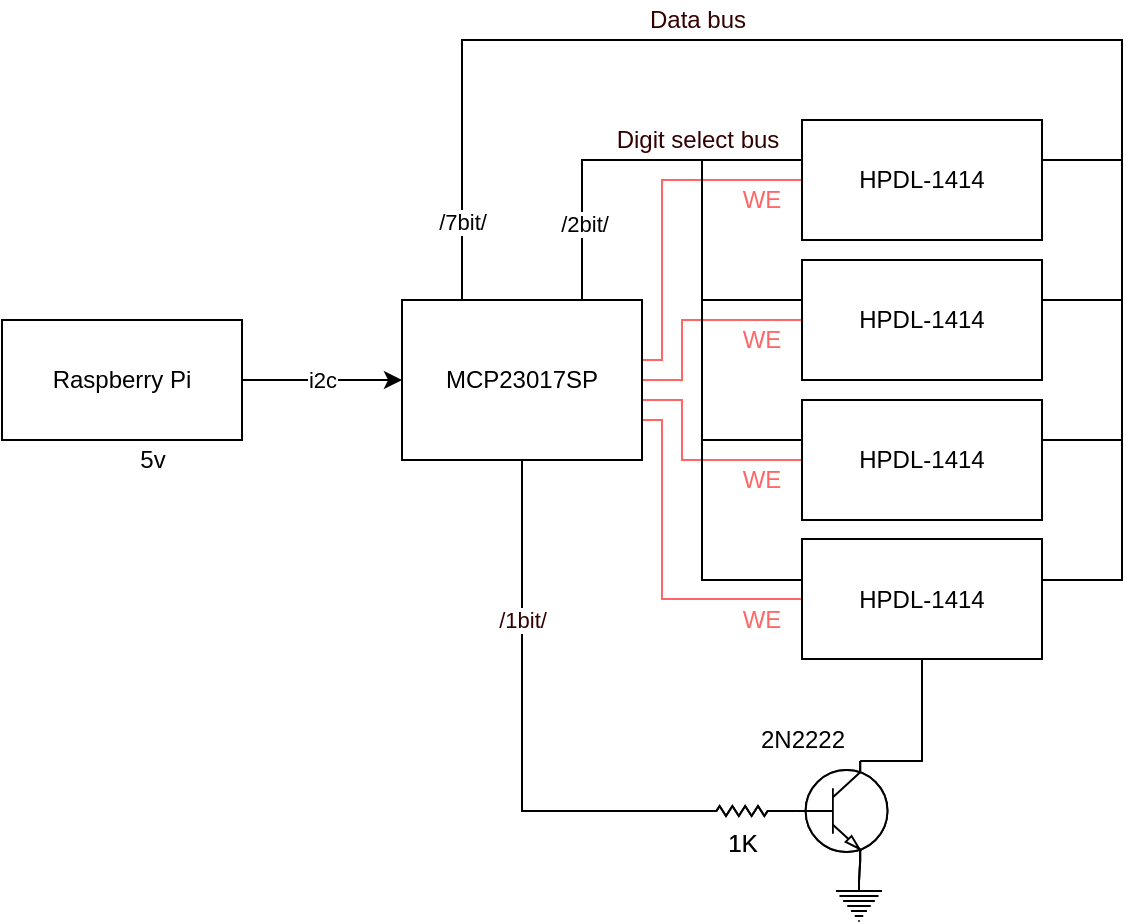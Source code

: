 <mxfile version="13.8.1" type="device"><diagram id="CV4lo7ORNBVSVEe5y04m" name="Page-1"><mxGraphModel dx="1185" dy="659" grid="1" gridSize="10" guides="1" tooltips="1" connect="1" arrows="1" fold="1" page="1" pageScale="1" pageWidth="827" pageHeight="1169" math="0" shadow="0"><root><mxCell id="0"/><mxCell id="1" parent="0"/><mxCell id="X6SDJI5_W9_YzzoQiDn3-7" value="Raspberry Pi" style="rounded=0;whiteSpace=wrap;html=1;" vertex="1" parent="1"><mxGeometry x="40" y="160" width="120" height="60" as="geometry"/></mxCell><mxCell id="X6SDJI5_W9_YzzoQiDn3-39" style="edgeStyle=orthogonalEdgeStyle;rounded=0;orthogonalLoop=1;jettySize=auto;html=1;exitX=0.25;exitY=0;exitDx=0;exitDy=0;entryX=1;entryY=0.25;entryDx=0;entryDy=0;endArrow=none;endFill=0;" edge="1" parent="1" source="X6SDJI5_W9_YzzoQiDn3-8" target="X6SDJI5_W9_YzzoQiDn3-31"><mxGeometry relative="1" as="geometry"><Array as="points"><mxPoint x="270" y="20"/><mxPoint x="600" y="20"/><mxPoint x="600" y="80"/><mxPoint x="560" y="80"/></Array></mxGeometry></mxCell><mxCell id="X6SDJI5_W9_YzzoQiDn3-52" value="/7bit/" style="edgeLabel;html=1;align=center;verticalAlign=middle;resizable=0;points=[];" vertex="1" connectable="0" parent="X6SDJI5_W9_YzzoQiDn3-39"><mxGeometry x="-0.882" relative="1" as="geometry"><mxPoint y="-6" as="offset"/></mxGeometry></mxCell><mxCell id="X6SDJI5_W9_YzzoQiDn3-43" style="edgeStyle=orthogonalEdgeStyle;rounded=0;orthogonalLoop=1;jettySize=auto;html=1;exitX=0.75;exitY=0;exitDx=0;exitDy=0;entryX=0;entryY=0.25;entryDx=0;entryDy=0;endArrow=none;endFill=0;" edge="1" parent="1" source="X6SDJI5_W9_YzzoQiDn3-8" target="X6SDJI5_W9_YzzoQiDn3-31"><mxGeometry relative="1" as="geometry"><Array as="points"><mxPoint x="330" y="80"/><mxPoint x="440" y="80"/></Array></mxGeometry></mxCell><mxCell id="X6SDJI5_W9_YzzoQiDn3-51" value="/2bit/" style="edgeLabel;html=1;align=center;verticalAlign=middle;resizable=0;points=[];" vertex="1" connectable="0" parent="X6SDJI5_W9_YzzoQiDn3-43"><mxGeometry x="-0.635" y="-1" relative="1" as="geometry"><mxPoint y="-4.4" as="offset"/></mxGeometry></mxCell><mxCell id="X6SDJI5_W9_YzzoQiDn3-53" style="edgeStyle=orthogonalEdgeStyle;rounded=0;orthogonalLoop=1;jettySize=auto;html=1;exitX=1;exitY=0.25;exitDx=0;exitDy=0;entryX=0;entryY=0.5;entryDx=0;entryDy=0;endArrow=none;endFill=0;strokeColor=#FF6666;" edge="1" parent="1" source="X6SDJI5_W9_YzzoQiDn3-8" target="X6SDJI5_W9_YzzoQiDn3-31"><mxGeometry relative="1" as="geometry"><Array as="points"><mxPoint x="360" y="180"/><mxPoint x="370" y="180"/><mxPoint x="370" y="90"/></Array></mxGeometry></mxCell><mxCell id="X6SDJI5_W9_YzzoQiDn3-55" style="edgeStyle=orthogonalEdgeStyle;rounded=0;orthogonalLoop=1;jettySize=auto;html=1;exitX=1;exitY=0.5;exitDx=0;exitDy=0;entryX=0;entryY=0.5;entryDx=0;entryDy=0;endArrow=none;endFill=0;strokeColor=#FF6666;" edge="1" parent="1" source="X6SDJI5_W9_YzzoQiDn3-8" target="X6SDJI5_W9_YzzoQiDn3-32"><mxGeometry relative="1" as="geometry"><Array as="points"><mxPoint x="380" y="190"/><mxPoint x="380" y="160"/></Array></mxGeometry></mxCell><mxCell id="X6SDJI5_W9_YzzoQiDn3-57" style="edgeStyle=orthogonalEdgeStyle;rounded=0;orthogonalLoop=1;jettySize=auto;html=1;exitX=1;exitY=0.75;exitDx=0;exitDy=0;entryX=0;entryY=0.5;entryDx=0;entryDy=0;endArrow=none;endFill=0;strokeColor=#FF6666;" edge="1" parent="1" source="X6SDJI5_W9_YzzoQiDn3-8" target="X6SDJI5_W9_YzzoQiDn3-33"><mxGeometry relative="1" as="geometry"><Array as="points"><mxPoint x="360" y="200"/><mxPoint x="380" y="200"/><mxPoint x="380" y="230"/></Array></mxGeometry></mxCell><mxCell id="X6SDJI5_W9_YzzoQiDn3-59" style="edgeStyle=orthogonalEdgeStyle;rounded=0;orthogonalLoop=1;jettySize=auto;html=1;exitX=1;exitY=0.75;exitDx=0;exitDy=0;entryX=0;entryY=0.5;entryDx=0;entryDy=0;endArrow=none;endFill=0;strokeColor=#FF6666;" edge="1" parent="1" source="X6SDJI5_W9_YzzoQiDn3-8" target="X6SDJI5_W9_YzzoQiDn3-34"><mxGeometry relative="1" as="geometry"><Array as="points"><mxPoint x="370" y="210"/><mxPoint x="370" y="300"/></Array></mxGeometry></mxCell><mxCell id="X6SDJI5_W9_YzzoQiDn3-8" value="MCP23017SP" style="rounded=0;whiteSpace=wrap;html=1;" vertex="1" parent="1"><mxGeometry x="240" y="150" width="120" height="80" as="geometry"/></mxCell><mxCell id="X6SDJI5_W9_YzzoQiDn3-9" value="" style="endArrow=classic;html=1;exitX=1;exitY=0.5;exitDx=0;exitDy=0;entryX=0;entryY=0.5;entryDx=0;entryDy=0;entryPerimeter=0;" edge="1" parent="1" source="X6SDJI5_W9_YzzoQiDn3-7" target="X6SDJI5_W9_YzzoQiDn3-8"><mxGeometry relative="1" as="geometry"><mxPoint x="360" y="170" as="sourcePoint"/><mxPoint x="460" y="170" as="targetPoint"/></mxGeometry></mxCell><mxCell id="X6SDJI5_W9_YzzoQiDn3-10" value="i2c" style="edgeLabel;resizable=0;html=1;align=center;verticalAlign=middle;" connectable="0" vertex="1" parent="X6SDJI5_W9_YzzoQiDn3-9"><mxGeometry relative="1" as="geometry"/></mxCell><mxCell id="X6SDJI5_W9_YzzoQiDn3-13" style="edgeStyle=orthogonalEdgeStyle;rounded=0;orthogonalLoop=1;jettySize=auto;html=1;exitX=0.7;exitY=1;exitDx=0;exitDy=0;exitPerimeter=0;entryX=0.5;entryY=0;entryDx=0;entryDy=0;entryPerimeter=0;startArrow=none;startFill=0;endArrow=none;endFill=0;" edge="1" parent="1" source="X6SDJI5_W9_YzzoQiDn3-14" target="X6SDJI5_W9_YzzoQiDn3-17"><mxGeometry relative="1" as="geometry"/></mxCell><mxCell id="X6SDJI5_W9_YzzoQiDn3-14" value="" style="verticalLabelPosition=bottom;shadow=0;dashed=0;align=center;html=1;verticalAlign=top;shape=mxgraph.electrical.transistors.npn_transistor_1;" vertex="1" parent="1"><mxGeometry x="430" y="380.5" width="60" height="50" as="geometry"/></mxCell><mxCell id="X6SDJI5_W9_YzzoQiDn3-15" style="edgeStyle=orthogonalEdgeStyle;rounded=0;orthogonalLoop=1;jettySize=auto;html=1;exitX=1;exitY=0.5;exitDx=0;exitDy=0;exitPerimeter=0;entryX=0;entryY=0.5;entryDx=0;entryDy=0;entryPerimeter=0;startArrow=none;startFill=0;endArrow=none;endFill=0;" edge="1" parent="1" source="X6SDJI5_W9_YzzoQiDn3-16" target="X6SDJI5_W9_YzzoQiDn3-14"><mxGeometry relative="1" as="geometry"/></mxCell><mxCell id="X6SDJI5_W9_YzzoQiDn3-16" value="1K" style="pointerEvents=1;verticalLabelPosition=bottom;shadow=0;dashed=0;align=center;html=1;verticalAlign=top;shape=mxgraph.electrical.resistors.resistor_2;" vertex="1" parent="1"><mxGeometry x="390" y="403" width="40" height="5" as="geometry"/></mxCell><mxCell id="X6SDJI5_W9_YzzoQiDn3-17" value="" style="pointerEvents=1;verticalLabelPosition=bottom;shadow=0;dashed=0;align=center;html=1;verticalAlign=top;shape=mxgraph.electrical.signal_sources.protective_earth;" vertex="1" parent="1"><mxGeometry x="457" y="440.5" width="23" height="20" as="geometry"/></mxCell><mxCell id="X6SDJI5_W9_YzzoQiDn3-18" style="edgeStyle=orthogonalEdgeStyle;rounded=0;orthogonalLoop=1;jettySize=auto;html=1;exitX=0.7;exitY=1;exitDx=0;exitDy=0;exitPerimeter=0;entryX=0.5;entryY=0;entryDx=0;entryDy=0;entryPerimeter=0;startArrow=none;startFill=0;endArrow=none;endFill=0;" edge="1" parent="1" source="X6SDJI5_W9_YzzoQiDn3-20" target="X6SDJI5_W9_YzzoQiDn3-25"><mxGeometry relative="1" as="geometry"/></mxCell><mxCell id="X6SDJI5_W9_YzzoQiDn3-19" style="edgeStyle=orthogonalEdgeStyle;rounded=0;orthogonalLoop=1;jettySize=auto;html=1;exitX=0.7;exitY=0;exitDx=0;exitDy=0;exitPerimeter=0;entryX=0;entryY=0.75;entryDx=0;entryDy=0;startArrow=none;startFill=0;endArrow=none;endFill=0;" edge="1" parent="1" source="X6SDJI5_W9_YzzoQiDn3-20"><mxGeometry relative="1" as="geometry"><mxPoint x="500" y="378" as="targetPoint"/></mxGeometry></mxCell><mxCell id="X6SDJI5_W9_YzzoQiDn3-20" value="" style="verticalLabelPosition=bottom;shadow=0;dashed=0;align=center;html=1;verticalAlign=top;shape=mxgraph.electrical.transistors.npn_transistor_1;" vertex="1" parent="1"><mxGeometry x="430" y="380.5" width="60" height="50" as="geometry"/></mxCell><mxCell id="X6SDJI5_W9_YzzoQiDn3-21" style="edgeStyle=orthogonalEdgeStyle;rounded=0;orthogonalLoop=1;jettySize=auto;html=1;exitX=1;exitY=0.5;exitDx=0;exitDy=0;exitPerimeter=0;entryX=0;entryY=0.5;entryDx=0;entryDy=0;entryPerimeter=0;startArrow=none;startFill=0;endArrow=none;endFill=0;" edge="1" parent="1" source="X6SDJI5_W9_YzzoQiDn3-24" target="X6SDJI5_W9_YzzoQiDn3-20"><mxGeometry relative="1" as="geometry"/></mxCell><mxCell id="X6SDJI5_W9_YzzoQiDn3-70" style="edgeStyle=orthogonalEdgeStyle;rounded=0;orthogonalLoop=1;jettySize=auto;html=1;exitX=0;exitY=0.5;exitDx=0;exitDy=0;exitPerimeter=0;entryX=0.5;entryY=1;entryDx=0;entryDy=0;endArrow=none;endFill=0;strokeColor=#000000;fontColor=#330000;" edge="1" parent="1" source="X6SDJI5_W9_YzzoQiDn3-24" target="X6SDJI5_W9_YzzoQiDn3-8"><mxGeometry relative="1" as="geometry"/></mxCell><mxCell id="X6SDJI5_W9_YzzoQiDn3-71" value="/1bit/" style="edgeLabel;html=1;align=center;verticalAlign=middle;resizable=0;points=[];fontColor=#330000;" vertex="1" connectable="0" parent="X6SDJI5_W9_YzzoQiDn3-70"><mxGeometry x="0.566" y="2" relative="1" as="geometry"><mxPoint x="2" y="22" as="offset"/></mxGeometry></mxCell><mxCell id="X6SDJI5_W9_YzzoQiDn3-24" value="1K" style="pointerEvents=1;verticalLabelPosition=bottom;shadow=0;dashed=0;align=center;html=1;verticalAlign=top;shape=mxgraph.electrical.resistors.resistor_2;" vertex="1" parent="1"><mxGeometry x="390" y="403" width="40" height="5" as="geometry"/></mxCell><mxCell id="X6SDJI5_W9_YzzoQiDn3-25" value="" style="pointerEvents=1;verticalLabelPosition=bottom;shadow=0;dashed=0;align=center;html=1;verticalAlign=top;shape=mxgraph.electrical.signal_sources.protective_earth;" vertex="1" parent="1"><mxGeometry x="457" y="440.5" width="23" height="20" as="geometry"/></mxCell><mxCell id="X6SDJI5_W9_YzzoQiDn3-28" value="5v" style="text;html=1;align=center;verticalAlign=middle;resizable=0;points=[];autosize=1;" vertex="1" parent="1"><mxGeometry x="100" y="220" width="30" height="20" as="geometry"/></mxCell><mxCell id="X6SDJI5_W9_YzzoQiDn3-29" value="2N2222" style="text;html=1;align=center;verticalAlign=middle;resizable=0;points=[];autosize=1;" vertex="1" parent="1"><mxGeometry x="410" y="360" width="60" height="20" as="geometry"/></mxCell><mxCell id="X6SDJI5_W9_YzzoQiDn3-31" value="HPDL-1414" style="rounded=0;whiteSpace=wrap;html=1;" vertex="1" parent="1"><mxGeometry x="440" y="60" width="120" height="60" as="geometry"/></mxCell><mxCell id="X6SDJI5_W9_YzzoQiDn3-40" style="edgeStyle=orthogonalEdgeStyle;rounded=0;orthogonalLoop=1;jettySize=auto;html=1;exitX=1;exitY=0.25;exitDx=0;exitDy=0;endArrow=none;endFill=0;" edge="1" parent="1" source="X6SDJI5_W9_YzzoQiDn3-32"><mxGeometry relative="1" as="geometry"><mxPoint x="600" y="70" as="targetPoint"/><Array as="points"><mxPoint x="560" y="150"/><mxPoint x="600" y="150"/></Array></mxGeometry></mxCell><mxCell id="X6SDJI5_W9_YzzoQiDn3-48" style="edgeStyle=orthogonalEdgeStyle;rounded=0;orthogonalLoop=1;jettySize=auto;html=1;exitX=0;exitY=0.25;exitDx=0;exitDy=0;endArrow=none;endFill=0;" edge="1" parent="1" source="X6SDJI5_W9_YzzoQiDn3-32"><mxGeometry relative="1" as="geometry"><mxPoint x="390" y="80" as="targetPoint"/><Array as="points"><mxPoint x="440" y="150"/><mxPoint x="390" y="150"/></Array></mxGeometry></mxCell><mxCell id="X6SDJI5_W9_YzzoQiDn3-32" value="HPDL-1414" style="rounded=0;whiteSpace=wrap;html=1;" vertex="1" parent="1"><mxGeometry x="440" y="130" width="120" height="60" as="geometry"/></mxCell><mxCell id="X6SDJI5_W9_YzzoQiDn3-41" style="edgeStyle=orthogonalEdgeStyle;rounded=0;orthogonalLoop=1;jettySize=auto;html=1;exitX=1;exitY=0.25;exitDx=0;exitDy=0;endArrow=none;endFill=0;" edge="1" parent="1" source="X6SDJI5_W9_YzzoQiDn3-33"><mxGeometry relative="1" as="geometry"><mxPoint x="600" y="140" as="targetPoint"/><Array as="points"><mxPoint x="560" y="220"/><mxPoint x="600" y="220"/></Array></mxGeometry></mxCell><mxCell id="X6SDJI5_W9_YzzoQiDn3-49" style="edgeStyle=orthogonalEdgeStyle;rounded=0;orthogonalLoop=1;jettySize=auto;html=1;exitX=0;exitY=0.25;exitDx=0;exitDy=0;endArrow=none;endFill=0;" edge="1" parent="1" source="X6SDJI5_W9_YzzoQiDn3-33"><mxGeometry relative="1" as="geometry"><mxPoint x="390" y="150" as="targetPoint"/><Array as="points"><mxPoint x="440" y="220"/><mxPoint x="390" y="220"/></Array></mxGeometry></mxCell><mxCell id="X6SDJI5_W9_YzzoQiDn3-33" value="HPDL-1414" style="rounded=0;whiteSpace=wrap;html=1;" vertex="1" parent="1"><mxGeometry x="440" y="200" width="120" height="60" as="geometry"/></mxCell><mxCell id="X6SDJI5_W9_YzzoQiDn3-42" style="edgeStyle=orthogonalEdgeStyle;rounded=0;orthogonalLoop=1;jettySize=auto;html=1;exitX=1;exitY=0.25;exitDx=0;exitDy=0;endArrow=none;endFill=0;" edge="1" parent="1" source="X6SDJI5_W9_YzzoQiDn3-34"><mxGeometry relative="1" as="geometry"><mxPoint x="600" y="210" as="targetPoint"/><Array as="points"><mxPoint x="560" y="290"/><mxPoint x="600" y="290"/></Array></mxGeometry></mxCell><mxCell id="X6SDJI5_W9_YzzoQiDn3-50" style="edgeStyle=orthogonalEdgeStyle;rounded=0;orthogonalLoop=1;jettySize=auto;html=1;exitX=0;exitY=0.25;exitDx=0;exitDy=0;endArrow=none;endFill=0;" edge="1" parent="1" source="X6SDJI5_W9_YzzoQiDn3-34"><mxGeometry relative="1" as="geometry"><mxPoint x="390" y="220" as="targetPoint"/><Array as="points"><mxPoint x="440" y="290"/><mxPoint x="390" y="290"/></Array></mxGeometry></mxCell><mxCell id="X6SDJI5_W9_YzzoQiDn3-69" style="edgeStyle=orthogonalEdgeStyle;rounded=0;orthogonalLoop=1;jettySize=auto;html=1;exitX=0.5;exitY=1;exitDx=0;exitDy=0;endArrow=none;endFill=0;fontColor=#330000;" edge="1" parent="1" source="X6SDJI5_W9_YzzoQiDn3-34"><mxGeometry relative="1" as="geometry"><mxPoint x="500" y="380" as="targetPoint"/></mxGeometry></mxCell><mxCell id="X6SDJI5_W9_YzzoQiDn3-34" value="HPDL-1414" style="rounded=0;whiteSpace=wrap;html=1;" vertex="1" parent="1"><mxGeometry x="440" y="269.5" width="120" height="60" as="geometry"/></mxCell><mxCell id="X6SDJI5_W9_YzzoQiDn3-60" value="WE" style="text;html=1;strokeColor=none;fillColor=none;align=center;verticalAlign=middle;whiteSpace=wrap;rounded=0;fontColor=#FF6666;" vertex="1" parent="1"><mxGeometry x="400" y="90" width="40" height="20" as="geometry"/></mxCell><mxCell id="X6SDJI5_W9_YzzoQiDn3-63" value="WE" style="text;html=1;strokeColor=none;fillColor=none;align=center;verticalAlign=middle;whiteSpace=wrap;rounded=0;fontColor=#FF6666;" vertex="1" parent="1"><mxGeometry x="400" y="160" width="40" height="20" as="geometry"/></mxCell><mxCell id="X6SDJI5_W9_YzzoQiDn3-64" value="WE" style="text;html=1;strokeColor=none;fillColor=none;align=center;verticalAlign=middle;whiteSpace=wrap;rounded=0;fontColor=#FF6666;" vertex="1" parent="1"><mxGeometry x="400" y="230" width="40" height="20" as="geometry"/></mxCell><mxCell id="X6SDJI5_W9_YzzoQiDn3-65" value="WE" style="text;html=1;strokeColor=none;fillColor=none;align=center;verticalAlign=middle;whiteSpace=wrap;rounded=0;fontColor=#FF6666;" vertex="1" parent="1"><mxGeometry x="400" y="300" width="40" height="20" as="geometry"/></mxCell><mxCell id="X6SDJI5_W9_YzzoQiDn3-66" value="Digit select bus" style="text;html=1;strokeColor=none;fillColor=none;align=center;verticalAlign=middle;whiteSpace=wrap;rounded=0;fontColor=#330000;" vertex="1" parent="1"><mxGeometry x="336" y="60" width="104" height="20" as="geometry"/></mxCell><mxCell id="X6SDJI5_W9_YzzoQiDn3-67" value="Data bus" style="text;html=1;strokeColor=none;fillColor=none;align=center;verticalAlign=middle;whiteSpace=wrap;rounded=0;fontColor=#330000;" vertex="1" parent="1"><mxGeometry x="336" width="104" height="20" as="geometry"/></mxCell></root></mxGraphModel></diagram></mxfile>